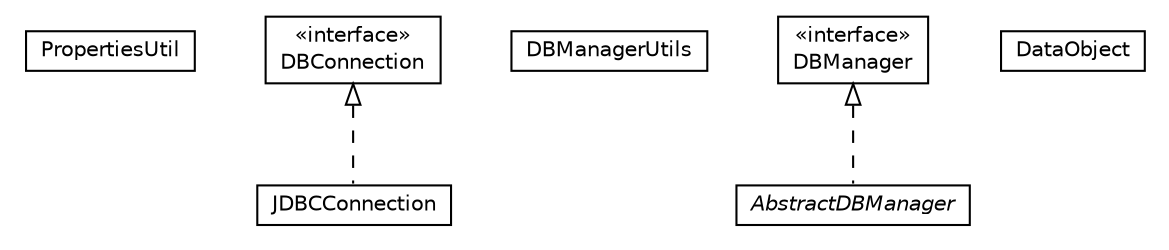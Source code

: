 #!/usr/local/bin/dot
#
# Class diagram 
# Generated by UMLGraph version R5_6_6-8-g8d7759 (http://www.umlgraph.org/)
#

digraph G {
	edge [fontname="Helvetica",fontsize=10,labelfontname="Helvetica",labelfontsize=10];
	node [fontname="Helvetica",fontsize=10,shape=plaintext];
	nodesep=0.25;
	ranksep=0.5;
	// org.dayatang.db.PropertiesUtil
	c4867 [label=<<table title="org.dayatang.db.PropertiesUtil" border="0" cellborder="1" cellspacing="0" cellpadding="2" port="p" href="./PropertiesUtil.html">
		<tr><td><table border="0" cellspacing="0" cellpadding="1">
<tr><td align="center" balign="center"> PropertiesUtil </td></tr>
		</table></td></tr>
		</table>>, URL="./PropertiesUtil.html", fontname="Helvetica", fontcolor="black", fontsize=10.0];
	// org.dayatang.db.JDBCConnection
	c4868 [label=<<table title="org.dayatang.db.JDBCConnection" border="0" cellborder="1" cellspacing="0" cellpadding="2" port="p" href="./JDBCConnection.html">
		<tr><td><table border="0" cellspacing="0" cellpadding="1">
<tr><td align="center" balign="center"> JDBCConnection </td></tr>
		</table></td></tr>
		</table>>, URL="./JDBCConnection.html", fontname="Helvetica", fontcolor="black", fontsize=10.0];
	// org.dayatang.db.DBManagerUtils
	c4869 [label=<<table title="org.dayatang.db.DBManagerUtils" border="0" cellborder="1" cellspacing="0" cellpadding="2" port="p" href="./DBManagerUtils.html">
		<tr><td><table border="0" cellspacing="0" cellpadding="1">
<tr><td align="center" balign="center"> DBManagerUtils </td></tr>
		</table></td></tr>
		</table>>, URL="./DBManagerUtils.html", fontname="Helvetica", fontcolor="black", fontsize=10.0];
	// org.dayatang.db.DBManager
	c4870 [label=<<table title="org.dayatang.db.DBManager" border="0" cellborder="1" cellspacing="0" cellpadding="2" port="p" href="./DBManager.html">
		<tr><td><table border="0" cellspacing="0" cellpadding="1">
<tr><td align="center" balign="center"> &#171;interface&#187; </td></tr>
<tr><td align="center" balign="center"> DBManager </td></tr>
		</table></td></tr>
		</table>>, URL="./DBManager.html", fontname="Helvetica", fontcolor="black", fontsize=10.0];
	// org.dayatang.db.DBConnection
	c4871 [label=<<table title="org.dayatang.db.DBConnection" border="0" cellborder="1" cellspacing="0" cellpadding="2" port="p" href="./DBConnection.html">
		<tr><td><table border="0" cellspacing="0" cellpadding="1">
<tr><td align="center" balign="center"> &#171;interface&#187; </td></tr>
<tr><td align="center" balign="center"> DBConnection </td></tr>
		</table></td></tr>
		</table>>, URL="./DBConnection.html", fontname="Helvetica", fontcolor="black", fontsize=10.0];
	// org.dayatang.db.DataObject
	c4872 [label=<<table title="org.dayatang.db.DataObject" border="0" cellborder="1" cellspacing="0" cellpadding="2" port="p" href="./DataObject.html">
		<tr><td><table border="0" cellspacing="0" cellpadding="1">
<tr><td align="center" balign="center"> DataObject </td></tr>
		</table></td></tr>
		</table>>, URL="./DataObject.html", fontname="Helvetica", fontcolor="black", fontsize=10.0];
	// org.dayatang.db.AbstractDBManager
	c4873 [label=<<table title="org.dayatang.db.AbstractDBManager" border="0" cellborder="1" cellspacing="0" cellpadding="2" port="p" href="./AbstractDBManager.html">
		<tr><td><table border="0" cellspacing="0" cellpadding="1">
<tr><td align="center" balign="center"><font face="Helvetica-Oblique"> AbstractDBManager </font></td></tr>
		</table></td></tr>
		</table>>, URL="./AbstractDBManager.html", fontname="Helvetica", fontcolor="black", fontsize=10.0];
	//org.dayatang.db.JDBCConnection implements org.dayatang.db.DBConnection
	c4871:p -> c4868:p [dir=back,arrowtail=empty,style=dashed];
	//org.dayatang.db.AbstractDBManager implements org.dayatang.db.DBManager
	c4870:p -> c4873:p [dir=back,arrowtail=empty,style=dashed];
}

